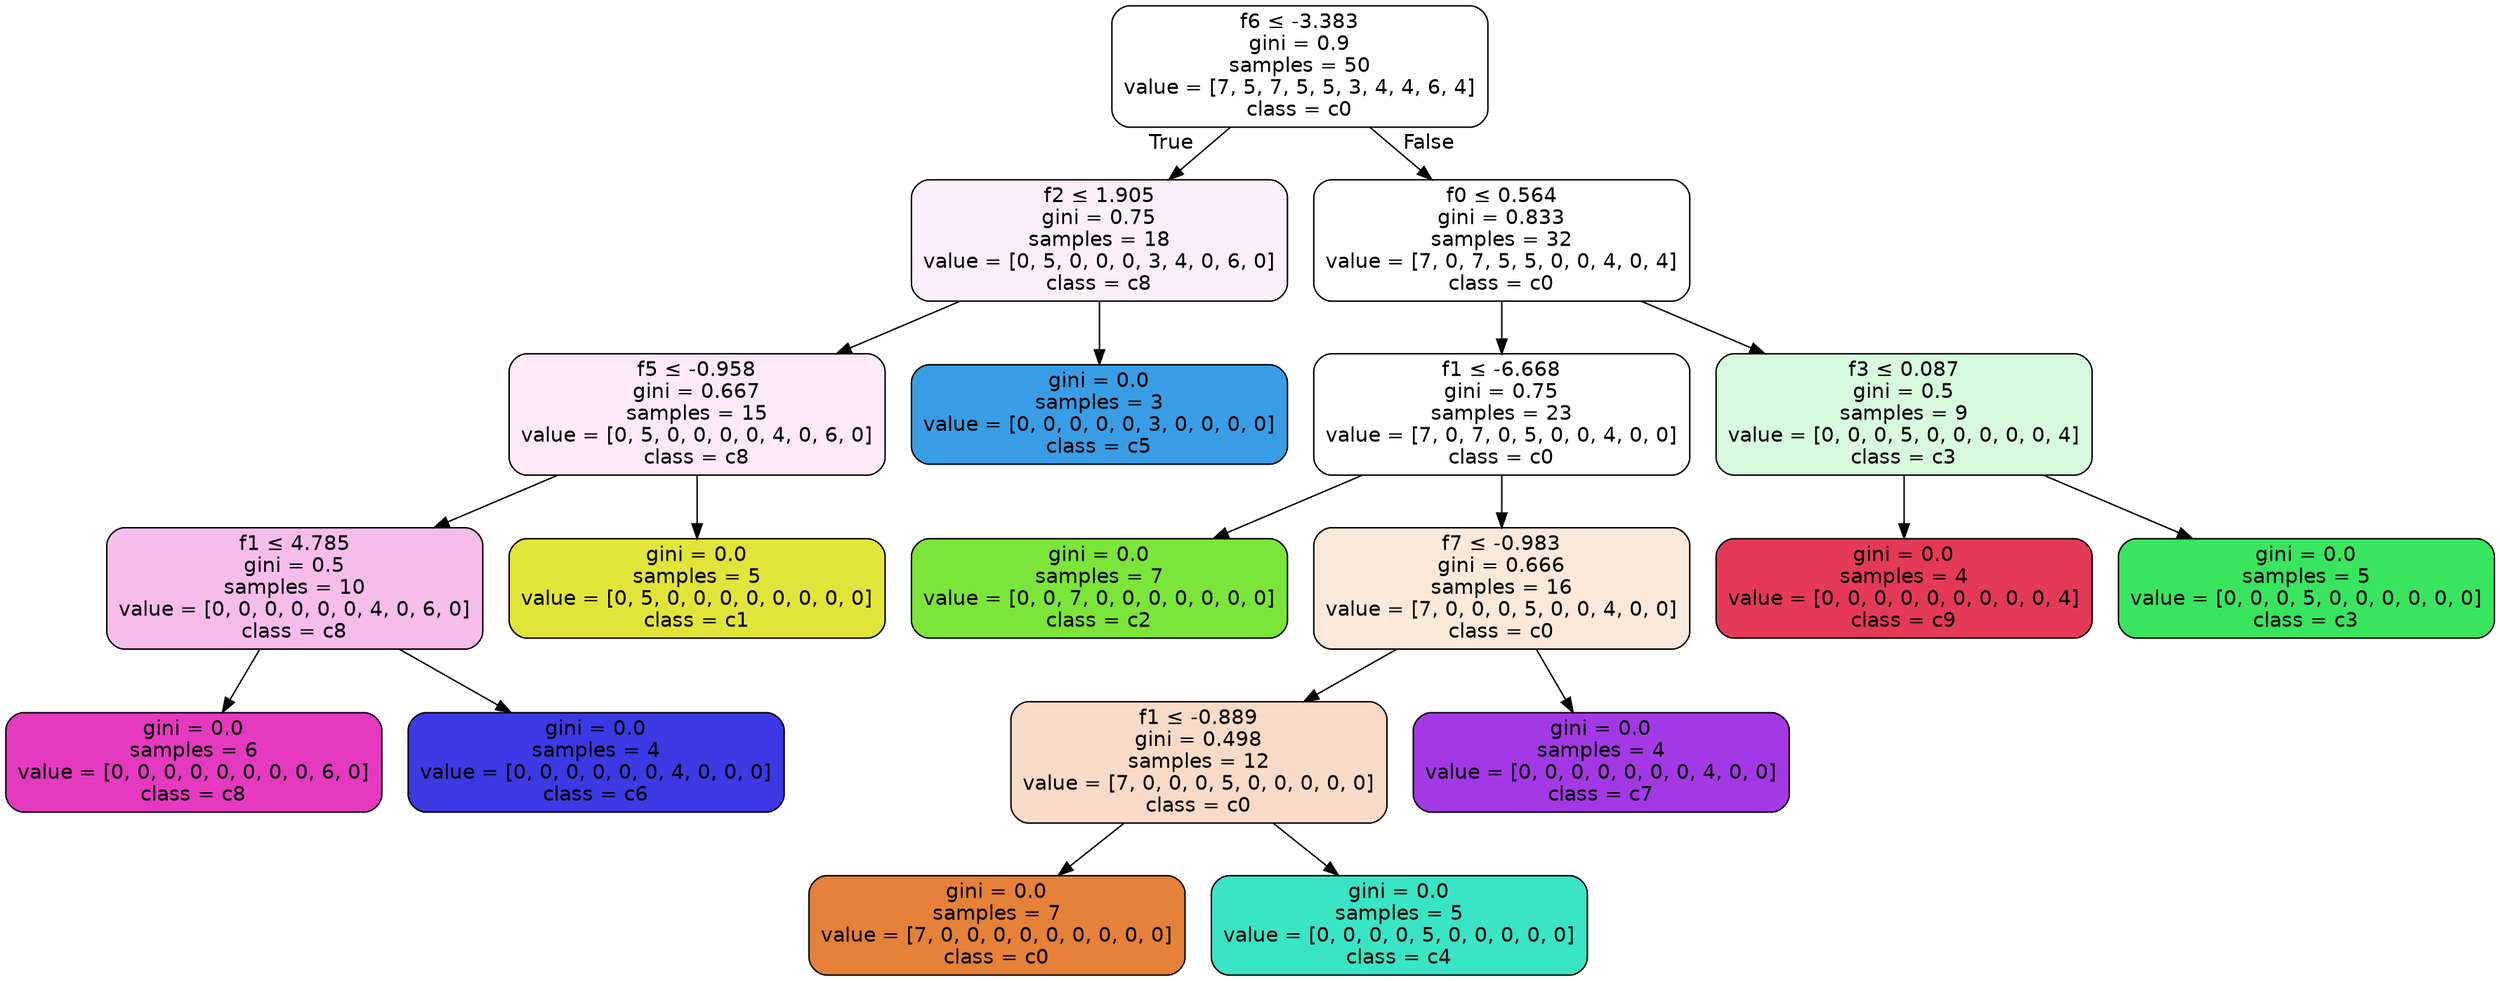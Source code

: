 digraph Tree {
node [shape=box, style="filled, rounded", color="black", fontname=helvetica] ;
edge [fontname=helvetica] ;
0 [label=<f6 &le; -3.383<br/>gini = 0.9<br/>samples = 50<br/>value = [7, 5, 7, 5, 5, 3, 4, 4, 6, 4]<br/>class = c0>, fillcolor="#e5813900"] ;
1 [label=<f2 &le; 1.905<br/>gini = 0.75<br/>samples = 18<br/>value = [0, 5, 0, 0, 0, 3, 4, 0, 6, 0]<br/>class = c8>, fillcolor="#e539c014"] ;
0 -> 1 [labeldistance=2.5, labelangle=45, headlabel="True"] ;
2 [label=<f5 &le; -0.958<br/>gini = 0.667<br/>samples = 15<br/>value = [0, 5, 0, 0, 0, 0, 4, 0, 6, 0]<br/>class = c8>, fillcolor="#e539c01a"] ;
1 -> 2 ;
3 [label=<f1 &le; 4.785<br/>gini = 0.5<br/>samples = 10<br/>value = [0, 0, 0, 0, 0, 0, 4, 0, 6, 0]<br/>class = c8>, fillcolor="#e539c055"] ;
2 -> 3 ;
4 [label=<gini = 0.0<br/>samples = 6<br/>value = [0, 0, 0, 0, 0, 0, 0, 0, 6, 0]<br/>class = c8>, fillcolor="#e539c0ff"] ;
3 -> 4 ;
5 [label=<gini = 0.0<br/>samples = 4<br/>value = [0, 0, 0, 0, 0, 0, 4, 0, 0, 0]<br/>class = c6>, fillcolor="#3c39e5ff"] ;
3 -> 5 ;
6 [label=<gini = 0.0<br/>samples = 5<br/>value = [0, 5, 0, 0, 0, 0, 0, 0, 0, 0]<br/>class = c1>, fillcolor="#e2e539ff"] ;
2 -> 6 ;
7 [label=<gini = 0.0<br/>samples = 3<br/>value = [0, 0, 0, 0, 0, 3, 0, 0, 0, 0]<br/>class = c5>, fillcolor="#399de5ff"] ;
1 -> 7 ;
8 [label=<f0 &le; 0.564<br/>gini = 0.833<br/>samples = 32<br/>value = [7, 0, 7, 5, 5, 0, 0, 4, 0, 4]<br/>class = c0>, fillcolor="#e5813900"] ;
0 -> 8 [labeldistance=2.5, labelangle=-45, headlabel="False"] ;
9 [label=<f1 &le; -6.668<br/>gini = 0.75<br/>samples = 23<br/>value = [7, 0, 7, 0, 5, 0, 0, 4, 0, 0]<br/>class = c0>, fillcolor="#e5813900"] ;
8 -> 9 ;
10 [label=<gini = 0.0<br/>samples = 7<br/>value = [0, 0, 7, 0, 0, 0, 0, 0, 0, 0]<br/>class = c2>, fillcolor="#7be539ff"] ;
9 -> 10 ;
11 [label=<f7 &le; -0.983<br/>gini = 0.666<br/>samples = 16<br/>value = [7, 0, 0, 0, 5, 0, 0, 4, 0, 0]<br/>class = c0>, fillcolor="#e581392e"] ;
9 -> 11 ;
12 [label=<f1 &le; -0.889<br/>gini = 0.498<br/>samples = 12<br/>value = [7, 0, 0, 0, 5, 0, 0, 0, 0, 0]<br/>class = c0>, fillcolor="#e5813949"] ;
11 -> 12 ;
13 [label=<gini = 0.0<br/>samples = 7<br/>value = [7, 0, 0, 0, 0, 0, 0, 0, 0, 0]<br/>class = c0>, fillcolor="#e58139ff"] ;
12 -> 13 ;
14 [label=<gini = 0.0<br/>samples = 5<br/>value = [0, 0, 0, 0, 5, 0, 0, 0, 0, 0]<br/>class = c4>, fillcolor="#39e5c5ff"] ;
12 -> 14 ;
15 [label=<gini = 0.0<br/>samples = 4<br/>value = [0, 0, 0, 0, 0, 0, 0, 4, 0, 0]<br/>class = c7>, fillcolor="#a339e5ff"] ;
11 -> 15 ;
16 [label=<f3 &le; 0.087<br/>gini = 0.5<br/>samples = 9<br/>value = [0, 0, 0, 5, 0, 0, 0, 0, 0, 4]<br/>class = c3>, fillcolor="#39e55e33"] ;
8 -> 16 ;
17 [label=<gini = 0.0<br/>samples = 4<br/>value = [0, 0, 0, 0, 0, 0, 0, 0, 0, 4]<br/>class = c9>, fillcolor="#e53958ff"] ;
16 -> 17 ;
18 [label=<gini = 0.0<br/>samples = 5<br/>value = [0, 0, 0, 5, 0, 0, 0, 0, 0, 0]<br/>class = c3>, fillcolor="#39e55eff"] ;
16 -> 18 ;
}
